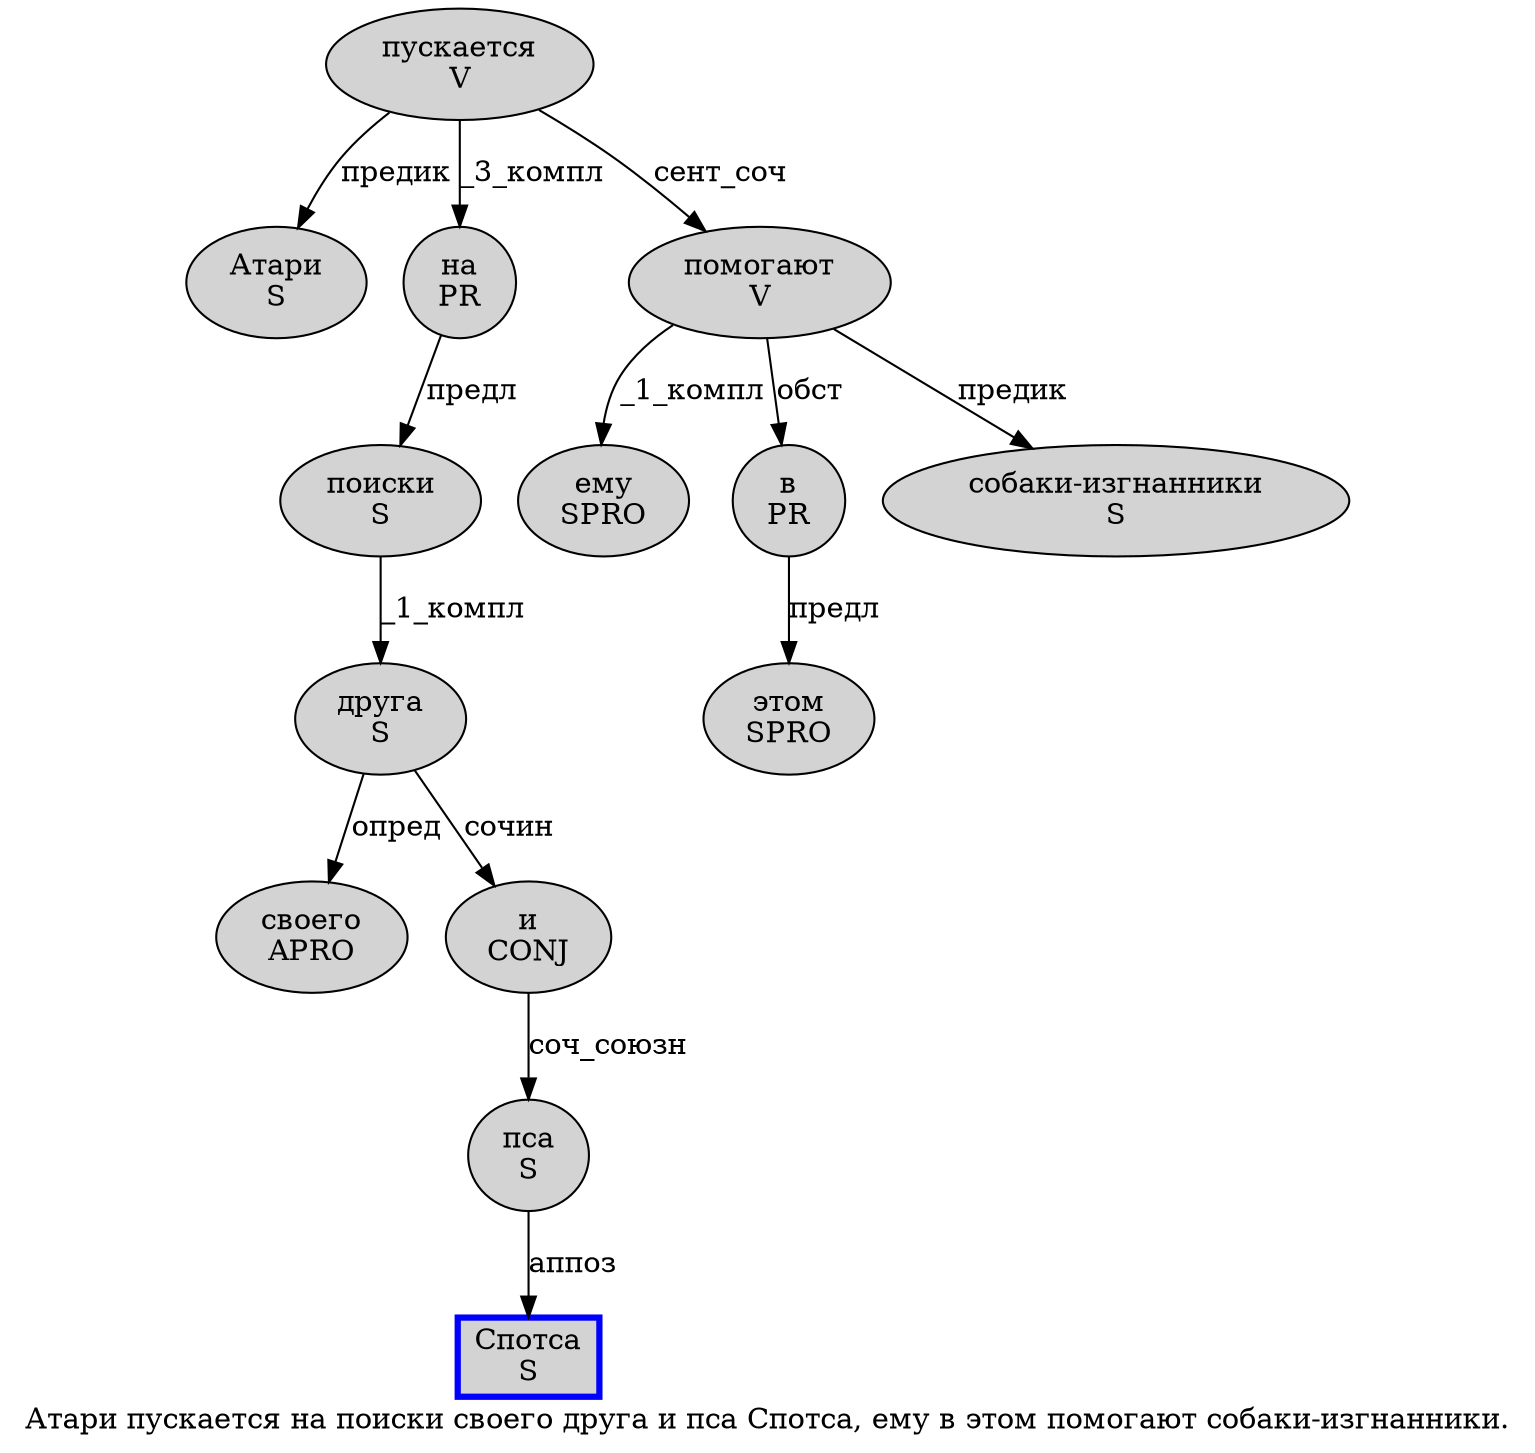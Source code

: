 digraph SENTENCE_1602 {
	graph [label="Атари пускается на поиски своего друга и пса Спотса, ему в этом помогают собаки-изгнанники."]
	node [style=filled]
		0 [label="Атари
S" color="" fillcolor=lightgray penwidth=1 shape=ellipse]
		1 [label="пускается
V" color="" fillcolor=lightgray penwidth=1 shape=ellipse]
		2 [label="на
PR" color="" fillcolor=lightgray penwidth=1 shape=ellipse]
		3 [label="поиски
S" color="" fillcolor=lightgray penwidth=1 shape=ellipse]
		4 [label="своего
APRO" color="" fillcolor=lightgray penwidth=1 shape=ellipse]
		5 [label="друга
S" color="" fillcolor=lightgray penwidth=1 shape=ellipse]
		6 [label="и
CONJ" color="" fillcolor=lightgray penwidth=1 shape=ellipse]
		7 [label="пса
S" color="" fillcolor=lightgray penwidth=1 shape=ellipse]
		8 [label="Спотса
S" color=blue fillcolor=lightgray penwidth=3 shape=box]
		10 [label="ему
SPRO" color="" fillcolor=lightgray penwidth=1 shape=ellipse]
		11 [label="в
PR" color="" fillcolor=lightgray penwidth=1 shape=ellipse]
		12 [label="этом
SPRO" color="" fillcolor=lightgray penwidth=1 shape=ellipse]
		13 [label="помогают
V" color="" fillcolor=lightgray penwidth=1 shape=ellipse]
		14 [label="собаки-изгнанники
S" color="" fillcolor=lightgray penwidth=1 shape=ellipse]
			6 -> 7 [label="соч_союзн"]
			3 -> 5 [label="_1_компл"]
			2 -> 3 [label="предл"]
			7 -> 8 [label="аппоз"]
			13 -> 10 [label="_1_компл"]
			13 -> 11 [label="обст"]
			13 -> 14 [label="предик"]
			1 -> 0 [label="предик"]
			1 -> 2 [label="_3_компл"]
			1 -> 13 [label="сент_соч"]
			11 -> 12 [label="предл"]
			5 -> 4 [label="опред"]
			5 -> 6 [label="сочин"]
}